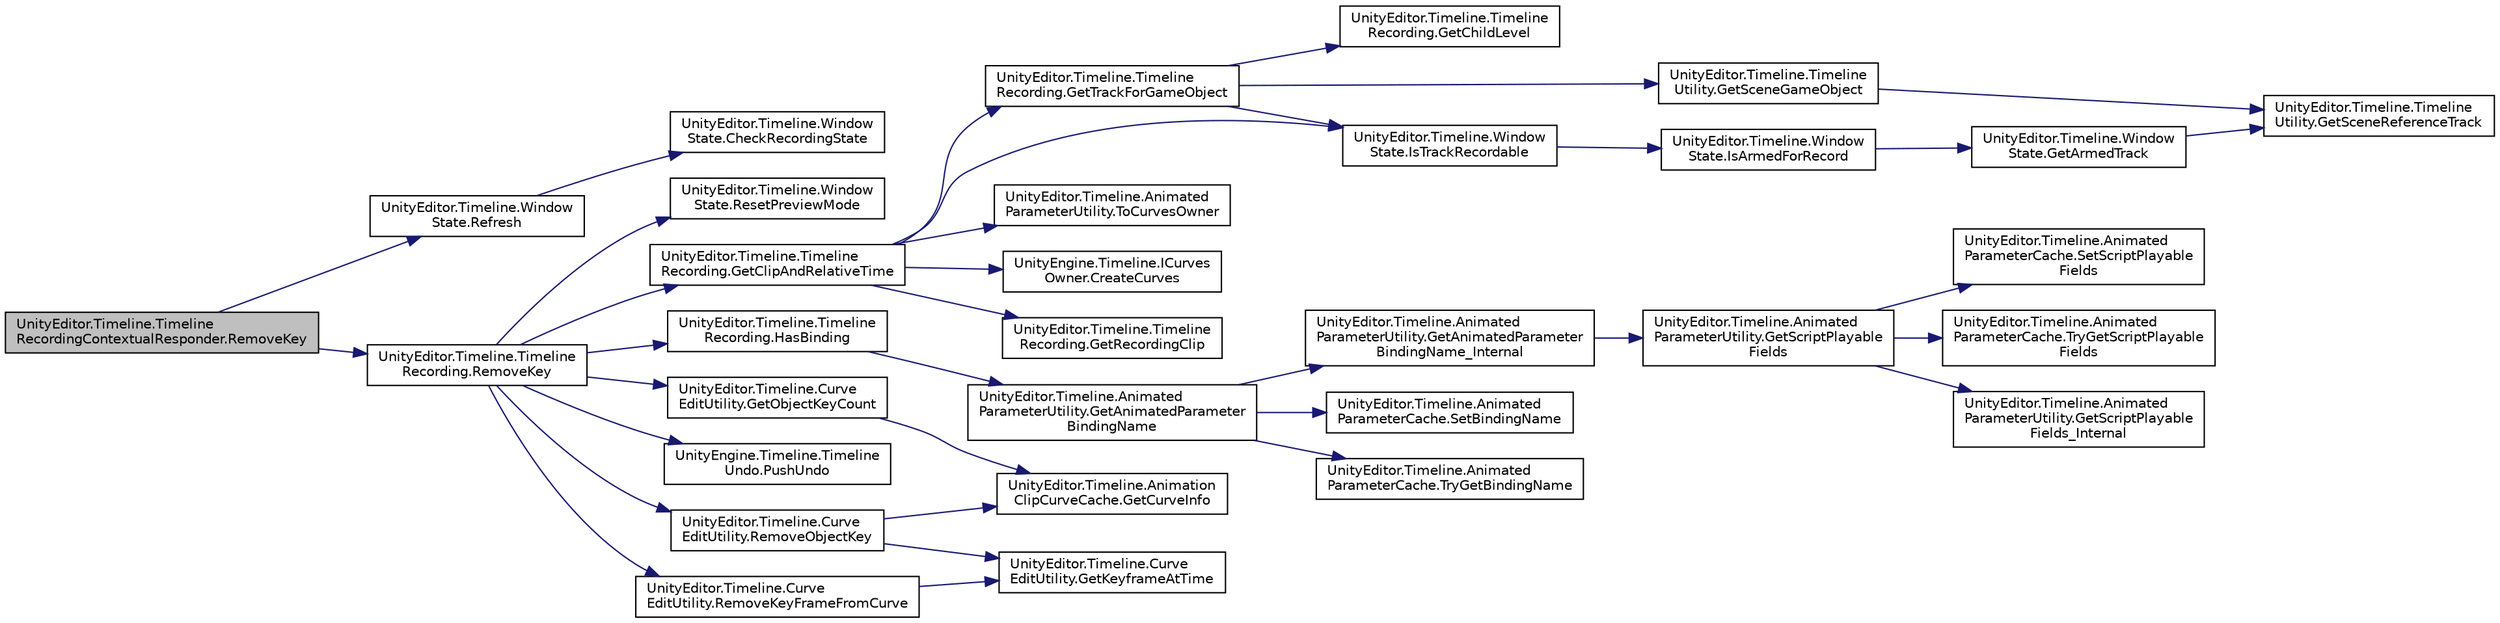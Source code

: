 digraph "UnityEditor.Timeline.TimelineRecordingContextualResponder.RemoveKey"
{
 // LATEX_PDF_SIZE
  edge [fontname="Helvetica",fontsize="10",labelfontname="Helvetica",labelfontsize="10"];
  node [fontname="Helvetica",fontsize="10",shape=record];
  rankdir="LR";
  Node1 [label="UnityEditor.Timeline.Timeline\lRecordingContextualResponder.RemoveKey",height=0.2,width=0.4,color="black", fillcolor="grey75", style="filled", fontcolor="black",tooltip=" "];
  Node1 -> Node2 [color="midnightblue",fontsize="10",style="solid",fontname="Helvetica"];
  Node2 [label="UnityEditor.Timeline.Window\lState.Refresh",height=0.2,width=0.4,color="black", fillcolor="white", style="filled",URL="$class_unity_editor_1_1_timeline_1_1_window_state.html#a773c3585d8ee2c63765f06afa6536990",tooltip=" "];
  Node2 -> Node3 [color="midnightblue",fontsize="10",style="solid",fontname="Helvetica"];
  Node3 [label="UnityEditor.Timeline.Window\lState.CheckRecordingState",height=0.2,width=0.4,color="black", fillcolor="white", style="filled",URL="$class_unity_editor_1_1_timeline_1_1_window_state.html#afe83a6fd2e6916ff712417f5abbc4287",tooltip=" "];
  Node1 -> Node4 [color="midnightblue",fontsize="10",style="solid",fontname="Helvetica"];
  Node4 [label="UnityEditor.Timeline.Timeline\lRecording.RemoveKey",height=0.2,width=0.4,color="black", fillcolor="white", style="filled",URL="$class_unity_editor_1_1_timeline_1_1_timeline_recording.html#a15d54b65d285ef0f2af29fd5efd30c81",tooltip=" "];
  Node4 -> Node5 [color="midnightblue",fontsize="10",style="solid",fontname="Helvetica"];
  Node5 [label="UnityEditor.Timeline.Timeline\lRecording.GetClipAndRelativeTime",height=0.2,width=0.4,color="black", fillcolor="white", style="filled",URL="$class_unity_editor_1_1_timeline_1_1_timeline_recording.html#a1c8c1a4429292fea5dc4435ffaa910eb",tooltip=" "];
  Node5 -> Node6 [color="midnightblue",fontsize="10",style="solid",fontname="Helvetica"];
  Node6 [label="UnityEngine.Timeline.ICurves\lOwner.CreateCurves",height=0.2,width=0.4,color="black", fillcolor="white", style="filled",URL="$interface_unity_engine_1_1_timeline_1_1_i_curves_owner.html#ab52a5e233698ceda9cb60b5ebbcdf528",tooltip=" "];
  Node5 -> Node7 [color="midnightblue",fontsize="10",style="solid",fontname="Helvetica"];
  Node7 [label="UnityEditor.Timeline.Timeline\lRecording.GetRecordingClip",height=0.2,width=0.4,color="black", fillcolor="white", style="filled",URL="$class_unity_editor_1_1_timeline_1_1_timeline_recording.html#aa828967eb26b99ab2e57c0ac0872c4d5",tooltip=" "];
  Node5 -> Node8 [color="midnightblue",fontsize="10",style="solid",fontname="Helvetica"];
  Node8 [label="UnityEditor.Timeline.Timeline\lRecording.GetTrackForGameObject",height=0.2,width=0.4,color="black", fillcolor="white", style="filled",URL="$class_unity_editor_1_1_timeline_1_1_timeline_recording.html#a7bf3140a6069b7bd8eb88cdb4879c4eb",tooltip=" "];
  Node8 -> Node9 [color="midnightblue",fontsize="10",style="solid",fontname="Helvetica"];
  Node9 [label="UnityEditor.Timeline.Timeline\lRecording.GetChildLevel",height=0.2,width=0.4,color="black", fillcolor="white", style="filled",URL="$class_unity_editor_1_1_timeline_1_1_timeline_recording.html#a15953f6f7721660d9a8a33ff5e29a9e5",tooltip=" "];
  Node8 -> Node10 [color="midnightblue",fontsize="10",style="solid",fontname="Helvetica"];
  Node10 [label="UnityEditor.Timeline.Timeline\lUtility.GetSceneGameObject",height=0.2,width=0.4,color="black", fillcolor="white", style="filled",URL="$class_unity_editor_1_1_timeline_1_1_timeline_utility.html#afda348f13d0b24ba875042746d02ebfa",tooltip=" "];
  Node10 -> Node11 [color="midnightblue",fontsize="10",style="solid",fontname="Helvetica"];
  Node11 [label="UnityEditor.Timeline.Timeline\lUtility.GetSceneReferenceTrack",height=0.2,width=0.4,color="black", fillcolor="white", style="filled",URL="$class_unity_editor_1_1_timeline_1_1_timeline_utility.html#a7bd94e0bdc5ef28f8c7922386967d1e7",tooltip=" "];
  Node8 -> Node12 [color="midnightblue",fontsize="10",style="solid",fontname="Helvetica"];
  Node12 [label="UnityEditor.Timeline.Window\lState.IsTrackRecordable",height=0.2,width=0.4,color="black", fillcolor="white", style="filled",URL="$class_unity_editor_1_1_timeline_1_1_window_state.html#a3b879f9d05ee6125537fcc2580ad0071",tooltip=" "];
  Node12 -> Node13 [color="midnightblue",fontsize="10",style="solid",fontname="Helvetica"];
  Node13 [label="UnityEditor.Timeline.Window\lState.IsArmedForRecord",height=0.2,width=0.4,color="black", fillcolor="white", style="filled",URL="$class_unity_editor_1_1_timeline_1_1_window_state.html#ae175108ad2831c486eadbb74e0a536e1",tooltip=" "];
  Node13 -> Node14 [color="midnightblue",fontsize="10",style="solid",fontname="Helvetica"];
  Node14 [label="UnityEditor.Timeline.Window\lState.GetArmedTrack",height=0.2,width=0.4,color="black", fillcolor="white", style="filled",URL="$class_unity_editor_1_1_timeline_1_1_window_state.html#aae6bf1fe75e9b2d331e969110c482b25",tooltip=" "];
  Node14 -> Node11 [color="midnightblue",fontsize="10",style="solid",fontname="Helvetica"];
  Node5 -> Node12 [color="midnightblue",fontsize="10",style="solid",fontname="Helvetica"];
  Node5 -> Node15 [color="midnightblue",fontsize="10",style="solid",fontname="Helvetica"];
  Node15 [label="UnityEditor.Timeline.Animated\lParameterUtility.ToCurvesOwner",height=0.2,width=0.4,color="black", fillcolor="white", style="filled",URL="$class_unity_editor_1_1_timeline_1_1_animated_parameter_utility.html#adce35ff4cf343b78d9e7deb1c9cf38e7",tooltip=" "];
  Node4 -> Node16 [color="midnightblue",fontsize="10",style="solid",fontname="Helvetica"];
  Node16 [label="UnityEditor.Timeline.Curve\lEditUtility.GetObjectKeyCount",height=0.2,width=0.4,color="black", fillcolor="white", style="filled",URL="$class_unity_editor_1_1_timeline_1_1_curve_edit_utility.html#aae2899ea9324ce269ef133516b85c5f7",tooltip=" "];
  Node16 -> Node17 [color="midnightblue",fontsize="10",style="solid",fontname="Helvetica"];
  Node17 [label="UnityEditor.Timeline.Animation\lClipCurveCache.GetCurveInfo",height=0.2,width=0.4,color="black", fillcolor="white", style="filled",URL="$class_unity_editor_1_1_timeline_1_1_animation_clip_curve_cache.html#a19f259b1ca5d2bed08eddcfcd356be85",tooltip=" "];
  Node4 -> Node18 [color="midnightblue",fontsize="10",style="solid",fontname="Helvetica"];
  Node18 [label="UnityEditor.Timeline.Timeline\lRecording.HasBinding",height=0.2,width=0.4,color="black", fillcolor="white", style="filled",URL="$class_unity_editor_1_1_timeline_1_1_timeline_recording.html#ac4932ed554528d729bae48a4fda662c5",tooltip=" "];
  Node18 -> Node19 [color="midnightblue",fontsize="10",style="solid",fontname="Helvetica"];
  Node19 [label="UnityEditor.Timeline.Animated\lParameterUtility.GetAnimatedParameter\lBindingName",height=0.2,width=0.4,color="black", fillcolor="white", style="filled",URL="$class_unity_editor_1_1_timeline_1_1_animated_parameter_utility.html#aa679d77932c1cd955ba38de624ff7a18",tooltip=" "];
  Node19 -> Node20 [color="midnightblue",fontsize="10",style="solid",fontname="Helvetica"];
  Node20 [label="UnityEditor.Timeline.Animated\lParameterUtility.GetAnimatedParameter\lBindingName_Internal",height=0.2,width=0.4,color="black", fillcolor="white", style="filled",URL="$class_unity_editor_1_1_timeline_1_1_animated_parameter_utility.html#aba26ff4d634accb709da8c3c1b431959",tooltip=" "];
  Node20 -> Node21 [color="midnightblue",fontsize="10",style="solid",fontname="Helvetica"];
  Node21 [label="UnityEditor.Timeline.Animated\lParameterUtility.GetScriptPlayable\lFields",height=0.2,width=0.4,color="black", fillcolor="white", style="filled",URL="$class_unity_editor_1_1_timeline_1_1_animated_parameter_utility.html#a323c5b861c6895d3e25eec87900d8c44",tooltip=" "];
  Node21 -> Node22 [color="midnightblue",fontsize="10",style="solid",fontname="Helvetica"];
  Node22 [label="UnityEditor.Timeline.Animated\lParameterUtility.GetScriptPlayable\lFields_Internal",height=0.2,width=0.4,color="black", fillcolor="white", style="filled",URL="$class_unity_editor_1_1_timeline_1_1_animated_parameter_utility.html#a371c87b84187d5d313e58b8260347253",tooltip=" "];
  Node21 -> Node23 [color="midnightblue",fontsize="10",style="solid",fontname="Helvetica"];
  Node23 [label="UnityEditor.Timeline.Animated\lParameterCache.SetScriptPlayable\lFields",height=0.2,width=0.4,color="black", fillcolor="white", style="filled",URL="$class_unity_editor_1_1_timeline_1_1_animated_parameter_cache.html#ab5c9857189f349828a8a1f8c8050b074",tooltip=" "];
  Node21 -> Node24 [color="midnightblue",fontsize="10",style="solid",fontname="Helvetica"];
  Node24 [label="UnityEditor.Timeline.Animated\lParameterCache.TryGetScriptPlayable\lFields",height=0.2,width=0.4,color="black", fillcolor="white", style="filled",URL="$class_unity_editor_1_1_timeline_1_1_animated_parameter_cache.html#afe5467b6cf45a4cadf5354af77a86831",tooltip=" "];
  Node19 -> Node25 [color="midnightblue",fontsize="10",style="solid",fontname="Helvetica"];
  Node25 [label="UnityEditor.Timeline.Animated\lParameterCache.SetBindingName",height=0.2,width=0.4,color="black", fillcolor="white", style="filled",URL="$class_unity_editor_1_1_timeline_1_1_animated_parameter_cache.html#a7a693b8622a7bb7f2bf0bc77d3687756",tooltip=" "];
  Node19 -> Node26 [color="midnightblue",fontsize="10",style="solid",fontname="Helvetica"];
  Node26 [label="UnityEditor.Timeline.Animated\lParameterCache.TryGetBindingName",height=0.2,width=0.4,color="black", fillcolor="white", style="filled",URL="$class_unity_editor_1_1_timeline_1_1_animated_parameter_cache.html#a7b278ef6f1a49cd5b7bb00c4052e859a",tooltip=" "];
  Node4 -> Node27 [color="midnightblue",fontsize="10",style="solid",fontname="Helvetica"];
  Node27 [label="UnityEngine.Timeline.Timeline\lUndo.PushUndo",height=0.2,width=0.4,color="black", fillcolor="white", style="filled",URL="$class_unity_engine_1_1_timeline_1_1_timeline_undo.html#a2c45dda5e68a6de6f481aee4888b352c",tooltip=" "];
  Node4 -> Node28 [color="midnightblue",fontsize="10",style="solid",fontname="Helvetica"];
  Node28 [label="UnityEditor.Timeline.Curve\lEditUtility.RemoveKeyFrameFromCurve",height=0.2,width=0.4,color="black", fillcolor="white", style="filled",URL="$class_unity_editor_1_1_timeline_1_1_curve_edit_utility.html#a95e647cd0a9e53703435b4a07f5feaca",tooltip=" "];
  Node28 -> Node29 [color="midnightblue",fontsize="10",style="solid",fontname="Helvetica"];
  Node29 [label="UnityEditor.Timeline.Curve\lEditUtility.GetKeyframeAtTime",height=0.2,width=0.4,color="black", fillcolor="white", style="filled",URL="$class_unity_editor_1_1_timeline_1_1_curve_edit_utility.html#ad4cef941fe75ffa946b618f6488fa5e2",tooltip=" "];
  Node4 -> Node30 [color="midnightblue",fontsize="10",style="solid",fontname="Helvetica"];
  Node30 [label="UnityEditor.Timeline.Curve\lEditUtility.RemoveObjectKey",height=0.2,width=0.4,color="black", fillcolor="white", style="filled",URL="$class_unity_editor_1_1_timeline_1_1_curve_edit_utility.html#a73eb00b46c3a5210350370d16fef0ae7",tooltip=" "];
  Node30 -> Node17 [color="midnightblue",fontsize="10",style="solid",fontname="Helvetica"];
  Node30 -> Node29 [color="midnightblue",fontsize="10",style="solid",fontname="Helvetica"];
  Node4 -> Node31 [color="midnightblue",fontsize="10",style="solid",fontname="Helvetica"];
  Node31 [label="UnityEditor.Timeline.Window\lState.ResetPreviewMode",height=0.2,width=0.4,color="black", fillcolor="white", style="filled",URL="$class_unity_editor_1_1_timeline_1_1_window_state.html#a910b7e3bef57fb88dc2aa9d1a0a15571",tooltip=" "];
}
